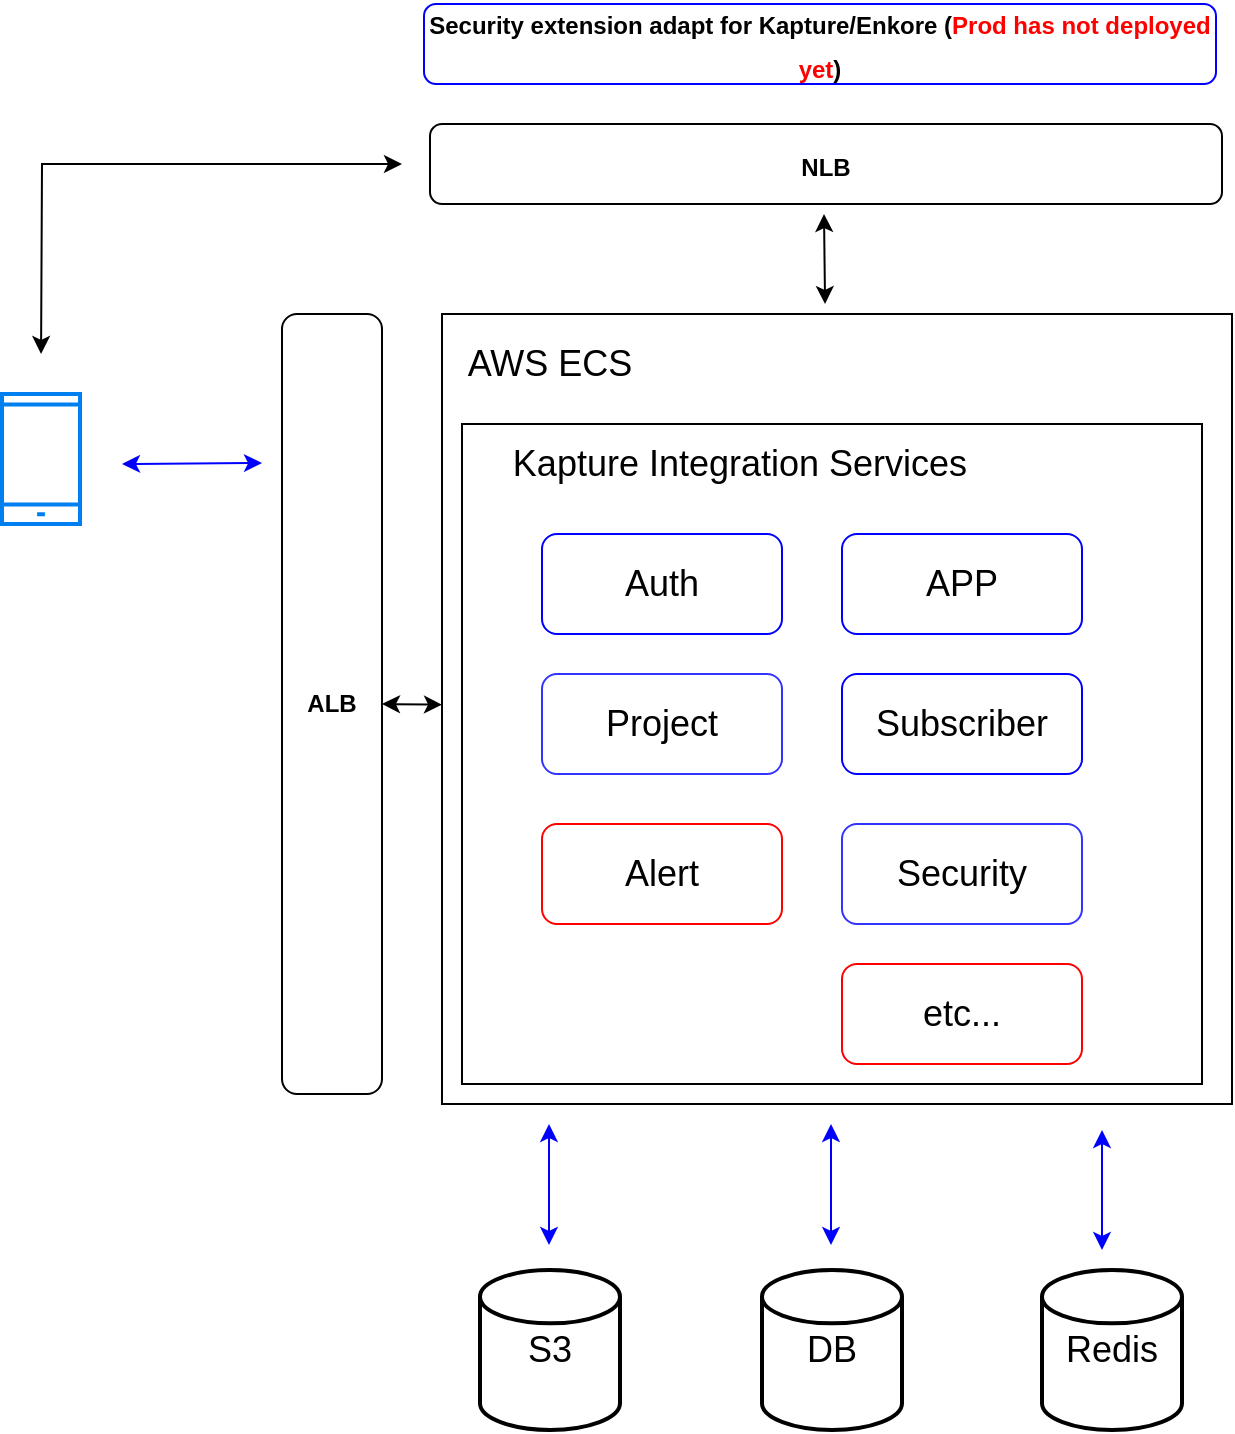 <mxfile version="20.8.23" type="github">
  <diagram name="第1頁" id="pTdbA5UM3i_hhNW9NHbF">
    <mxGraphModel dx="1499" dy="689" grid="1" gridSize="10" guides="1" tooltips="1" connect="1" arrows="1" fold="1" page="1" pageScale="1" pageWidth="827" pageHeight="1169" math="0" shadow="0">
      <root>
        <mxCell id="0" />
        <mxCell id="1" parent="0" />
        <mxCell id="v_c1Cu9leKUmqeBzcQBM-1" value="" style="rounded=0;whiteSpace=wrap;html=1;fontSize=18;" vertex="1" parent="1">
          <mxGeometry x="349" y="423" width="340" height="315" as="geometry" />
        </mxCell>
        <mxCell id="v_c1Cu9leKUmqeBzcQBM-2" value="" style="whiteSpace=wrap;html=1;aspect=fixed;" vertex="1" parent="1">
          <mxGeometry x="340" y="383" width="395" height="395" as="geometry" />
        </mxCell>
        <mxCell id="v_c1Cu9leKUmqeBzcQBM-4" value="&lt;b&gt;ALB&lt;/b&gt;" style="rounded=1;whiteSpace=wrap;html=1;" vertex="1" parent="1">
          <mxGeometry x="260" y="383" width="50" height="390" as="geometry" />
        </mxCell>
        <mxCell id="v_c1Cu9leKUmqeBzcQBM-5" value="&lt;font style=&quot;font-size: 18px&quot;&gt;AWS ECS&lt;/font&gt;" style="text;html=1;strokeColor=none;fillColor=none;align=center;verticalAlign=middle;whiteSpace=wrap;rounded=0;" vertex="1" parent="1">
          <mxGeometry x="349" y="393" width="90" height="30" as="geometry" />
        </mxCell>
        <mxCell id="v_c1Cu9leKUmqeBzcQBM-6" value="" style="rounded=0;whiteSpace=wrap;html=1;fontSize=18;" vertex="1" parent="1">
          <mxGeometry x="350" y="438" width="370" height="330" as="geometry" />
        </mxCell>
        <mxCell id="v_c1Cu9leKUmqeBzcQBM-7" value="&lt;font style=&quot;font-size: 18px&quot;&gt;Kapture Integration Services&lt;/font&gt;" style="text;html=1;strokeColor=none;fillColor=none;align=center;verticalAlign=middle;whiteSpace=wrap;rounded=0;" vertex="1" parent="1">
          <mxGeometry x="349" y="438" width="280" height="40" as="geometry" />
        </mxCell>
        <mxCell id="v_c1Cu9leKUmqeBzcQBM-8" value="Auth" style="rounded=1;whiteSpace=wrap;html=1;fontSize=18;strokeColor=#0000FF;" vertex="1" parent="1">
          <mxGeometry x="390" y="493" width="120" height="50" as="geometry" />
        </mxCell>
        <mxCell id="v_c1Cu9leKUmqeBzcQBM-9" value="APP" style="rounded=1;whiteSpace=wrap;html=1;fontSize=18;strokeColor=#0000FF;" vertex="1" parent="1">
          <mxGeometry x="540" y="493" width="120" height="50" as="geometry" />
        </mxCell>
        <mxCell id="v_c1Cu9leKUmqeBzcQBM-10" value="Alert" style="rounded=1;whiteSpace=wrap;html=1;fontSize=18;strokeColor=#FF0000;" vertex="1" parent="1">
          <mxGeometry x="390" y="638" width="120" height="50" as="geometry" />
        </mxCell>
        <mxCell id="v_c1Cu9leKUmqeBzcQBM-11" value="DB" style="strokeWidth=2;html=1;shape=mxgraph.flowchart.database;whiteSpace=wrap;fontSize=18;" vertex="1" parent="1">
          <mxGeometry x="500" y="861" width="70" height="80" as="geometry" />
        </mxCell>
        <mxCell id="v_c1Cu9leKUmqeBzcQBM-12" value="Redis" style="strokeWidth=2;html=1;shape=mxgraph.flowchart.database;whiteSpace=wrap;fontSize=18;" vertex="1" parent="1">
          <mxGeometry x="640" y="861" width="70" height="80" as="geometry" />
        </mxCell>
        <mxCell id="v_c1Cu9leKUmqeBzcQBM-13" value="Subscriber" style="rounded=1;whiteSpace=wrap;html=1;fontSize=18;strokeColor=#0000FF;" vertex="1" parent="1">
          <mxGeometry x="540" y="563" width="120" height="50" as="geometry" />
        </mxCell>
        <mxCell id="v_c1Cu9leKUmqeBzcQBM-14" value="etc..." style="rounded=1;whiteSpace=wrap;html=1;fontSize=18;strokeColor=#FF0000;" vertex="1" parent="1">
          <mxGeometry x="540" y="708" width="120" height="50" as="geometry" />
        </mxCell>
        <mxCell id="v_c1Cu9leKUmqeBzcQBM-15" value="" style="endArrow=classic;startArrow=classic;html=1;rounded=0;fontSize=18;" edge="1" parent="1">
          <mxGeometry width="50" height="50" relative="1" as="geometry">
            <mxPoint x="531.53" y="378" as="sourcePoint" />
            <mxPoint x="531.001" y="333" as="targetPoint" />
          </mxGeometry>
        </mxCell>
        <mxCell id="v_c1Cu9leKUmqeBzcQBM-16" value="" style="endArrow=classic;startArrow=classic;html=1;rounded=0;fontSize=18;strokeColor=#0000FF;" edge="1" parent="1">
          <mxGeometry width="50" height="50" relative="1" as="geometry">
            <mxPoint x="534.5" y="788" as="sourcePoint" />
            <mxPoint x="534.5" y="848.5" as="targetPoint" />
          </mxGeometry>
        </mxCell>
        <mxCell id="v_c1Cu9leKUmqeBzcQBM-17" value="" style="endArrow=classic;startArrow=classic;html=1;rounded=0;fontSize=18;strokeColor=#0000FF;" edge="1" parent="1">
          <mxGeometry width="50" height="50" relative="1" as="geometry">
            <mxPoint x="670" y="791" as="sourcePoint" />
            <mxPoint x="670" y="851" as="targetPoint" />
          </mxGeometry>
        </mxCell>
        <mxCell id="v_c1Cu9leKUmqeBzcQBM-20" value="" style="html=1;verticalLabelPosition=bottom;align=center;labelBackgroundColor=#ffffff;verticalAlign=top;strokeWidth=2;strokeColor=#0080F0;shadow=0;dashed=0;shape=mxgraph.ios7.icons.smartphone;fontSize=18;" vertex="1" parent="1">
          <mxGeometry x="120" y="423" width="39" height="65" as="geometry" />
        </mxCell>
        <mxCell id="v_c1Cu9leKUmqeBzcQBM-21" value="" style="endArrow=classic;startArrow=classic;html=1;rounded=0;strokeColor=#0000FF;" edge="1" parent="1">
          <mxGeometry width="50" height="50" relative="1" as="geometry">
            <mxPoint x="180" y="458" as="sourcePoint" />
            <mxPoint x="250" y="457.5" as="targetPoint" />
          </mxGeometry>
        </mxCell>
        <mxCell id="v_c1Cu9leKUmqeBzcQBM-22" value="&lt;font style=&quot;font-size: 12px&quot;&gt;&lt;b&gt;NLB&lt;/b&gt;&lt;/font&gt;" style="rounded=1;whiteSpace=wrap;html=1;fontSize=18;" vertex="1" parent="1">
          <mxGeometry x="334" y="288" width="396" height="40" as="geometry" />
        </mxCell>
        <mxCell id="v_c1Cu9leKUmqeBzcQBM-23" value="" style="endArrow=classic;startArrow=classic;html=1;rounded=0;fontSize=18;" edge="1" parent="1">
          <mxGeometry width="50" height="50" relative="1" as="geometry">
            <mxPoint x="139.53" y="403" as="sourcePoint" />
            <mxPoint x="320" y="308" as="targetPoint" />
            <Array as="points">
              <mxPoint x="140" y="308" />
            </Array>
          </mxGeometry>
        </mxCell>
        <mxCell id="v_c1Cu9leKUmqeBzcQBM-25" value="Project" style="rounded=1;whiteSpace=wrap;html=1;fontSize=18;strokeColor=#3333FF;" vertex="1" parent="1">
          <mxGeometry x="390" y="563" width="120" height="50" as="geometry" />
        </mxCell>
        <mxCell id="v_c1Cu9leKUmqeBzcQBM-26" value="&lt;font style=&quot;font-size: 12px&quot;&gt;&lt;b&gt;Security extension adapt for Kapture/Enkore (&lt;font color=&quot;#ff0000&quot;&gt;Prod has not deployed yet&lt;/font&gt;)&lt;/b&gt;&lt;/font&gt;" style="rounded=1;whiteSpace=wrap;html=1;fontSize=18;strokeColor=#0000FF;" vertex="1" parent="1">
          <mxGeometry x="331" y="228" width="396" height="40" as="geometry" />
        </mxCell>
        <mxCell id="v_c1Cu9leKUmqeBzcQBM-27" value="S3" style="strokeWidth=2;html=1;shape=mxgraph.flowchart.database;whiteSpace=wrap;fontSize=18;" vertex="1" parent="1">
          <mxGeometry x="359" y="861" width="70" height="80" as="geometry" />
        </mxCell>
        <mxCell id="v_c1Cu9leKUmqeBzcQBM-28" value="" style="endArrow=classic;startArrow=classic;html=1;rounded=0;fontSize=18;strokeColor=#0000FF;" edge="1" parent="1">
          <mxGeometry width="50" height="50" relative="1" as="geometry">
            <mxPoint x="393.5" y="788" as="sourcePoint" />
            <mxPoint x="393.5" y="848.5" as="targetPoint" />
          </mxGeometry>
        </mxCell>
        <mxCell id="v_c1Cu9leKUmqeBzcQBM-29" value="Security" style="rounded=1;whiteSpace=wrap;html=1;fontSize=18;strokeColor=#3333FF;" vertex="1" parent="1">
          <mxGeometry x="540" y="638" width="120" height="50" as="geometry" />
        </mxCell>
        <mxCell id="v_c1Cu9leKUmqeBzcQBM-30" value="" style="endArrow=classic;startArrow=classic;html=1;rounded=0;fontSize=18;exitX=1;exitY=0.5;exitDx=0;exitDy=0;" edge="1" parent="1" source="v_c1Cu9leKUmqeBzcQBM-4" target="v_c1Cu9leKUmqeBzcQBM-2">
          <mxGeometry width="50" height="50" relative="1" as="geometry">
            <mxPoint x="331.53" y="593" as="sourcePoint" />
            <mxPoint x="331.001" y="548" as="targetPoint" />
          </mxGeometry>
        </mxCell>
      </root>
    </mxGraphModel>
  </diagram>
</mxfile>
